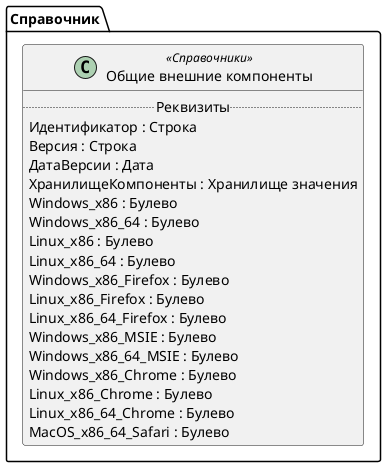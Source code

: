 ﻿@startuml ОбщиеВнешниеКомпоненты
'!include templates.wsd
'..\include templates.wsd
class Справочник.ОбщиеВнешниеКомпоненты as "Общие внешние компоненты" <<Справочники>>
{
..Реквизиты..
Идентификатор : Строка
Версия : Строка
ДатаВерсии : Дата
ХранилищеКомпоненты : Хранилище значения
Windows_x86 : Булево
Windows_x86_64 : Булево
Linux_x86 : Булево
Linux_x86_64 : Булево
Windows_x86_Firefox : Булево
Linux_x86_Firefox : Булево
Linux_x86_64_Firefox : Булево
Windows_x86_MSIE : Булево
Windows_x86_64_MSIE : Булево
Windows_x86_Chrome : Булево
Linux_x86_Chrome : Булево
Linux_x86_64_Chrome : Булево
MacOS_x86_64_Safari : Булево
}
@enduml
